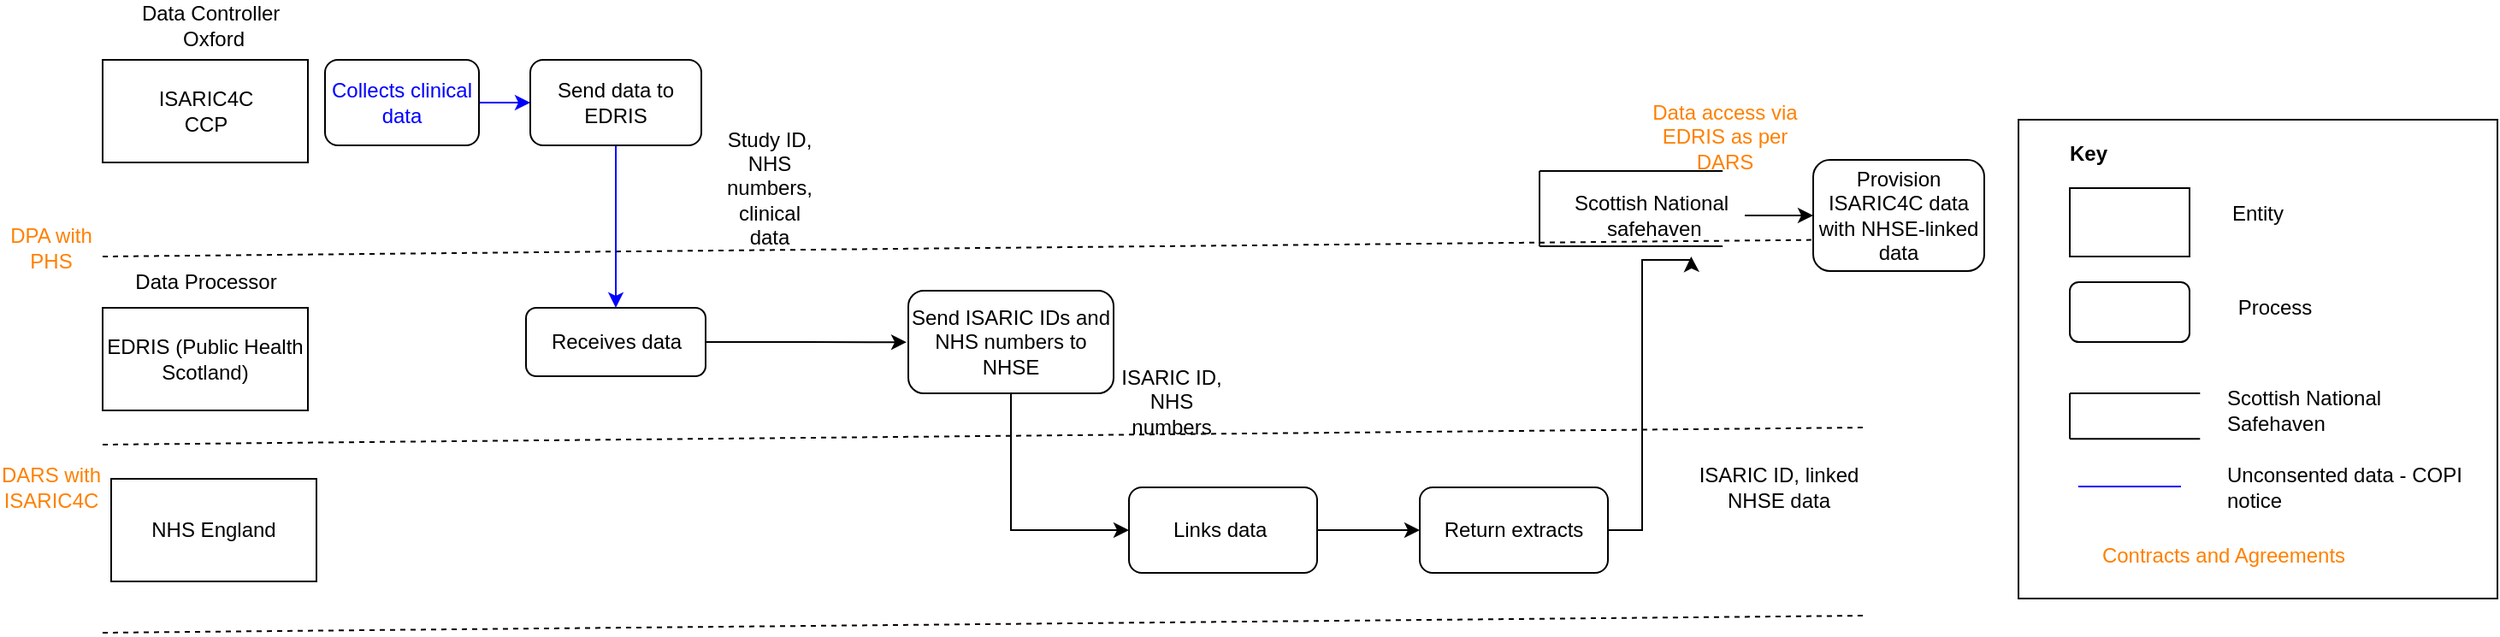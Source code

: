 <mxfile version="21.6.9" type="device">
  <diagram id="prtHgNgQTEPvFCAcTncT" name="Page-1">
    <mxGraphModel dx="794" dy="432" grid="1" gridSize="10" guides="1" tooltips="1" connect="1" arrows="1" fold="1" page="1" pageScale="1" pageWidth="827" pageHeight="1169" background="#ffffff" math="0" shadow="0">
      <root>
        <mxCell id="0" />
        <mxCell id="1" parent="0" />
        <mxCell id="5sq4bgUqjRFgzolprqc3-74" value="" style="endArrow=none;dashed=1;html=1;rounded=0;" parent="1" edge="1">
          <mxGeometry width="50" height="50" relative="1" as="geometry">
            <mxPoint x="80" y="200" as="sourcePoint" />
            <mxPoint x="1110" y="190" as="targetPoint" />
          </mxGeometry>
        </mxCell>
        <mxCell id="5sq4bgUqjRFgzolprqc3-4" value="" style="rounded=0;whiteSpace=wrap;html=1;" parent="1" vertex="1">
          <mxGeometry x="80" y="85" width="120" height="60" as="geometry" />
        </mxCell>
        <mxCell id="5sq4bgUqjRFgzolprqc3-99" value="" style="edgeStyle=orthogonalEdgeStyle;rounded=0;orthogonalLoop=1;jettySize=auto;html=1;strokeColor=#0000FF;" parent="1" source="5sq4bgUqjRFgzolprqc3-1" target="5sq4bgUqjRFgzolprqc3-89" edge="1">
          <mxGeometry relative="1" as="geometry" />
        </mxCell>
        <mxCell id="5sq4bgUqjRFgzolprqc3-1" value="Collects clinical data" style="rounded=1;whiteSpace=wrap;html=1;fontColor=#0000FF;" parent="1" vertex="1">
          <mxGeometry x="210" y="85" width="90" height="50" as="geometry" />
        </mxCell>
        <mxCell id="5sq4bgUqjRFgzolprqc3-2" value="ISARIC4C CCP" style="text;html=1;strokeColor=none;fillColor=none;align=center;verticalAlign=middle;whiteSpace=wrap;rounded=0;" parent="1" vertex="1">
          <mxGeometry x="102.5" y="97.5" width="75" height="35" as="geometry" />
        </mxCell>
        <mxCell id="5sq4bgUqjRFgzolprqc3-3" value="Data Controller&amp;nbsp; Oxford" style="text;html=1;strokeColor=none;fillColor=none;align=center;verticalAlign=middle;whiteSpace=wrap;rounded=0;" parent="1" vertex="1">
          <mxGeometry x="90" y="50" width="110" height="30" as="geometry" />
        </mxCell>
        <mxCell id="hTJWGszqOdJTXl-uLMS_-2" value="" style="edgeStyle=orthogonalEdgeStyle;rounded=0;orthogonalLoop=1;jettySize=auto;html=1;entryX=0;entryY=0.5;entryDx=0;entryDy=0;exitX=0.5;exitY=1;exitDx=0;exitDy=0;" parent="1" source="5sq4bgUqjRFgzolprqc3-19" target="5sq4bgUqjRFgzolprqc3-9" edge="1">
          <mxGeometry relative="1" as="geometry">
            <mxPoint x="600" y="470" as="targetPoint" />
          </mxGeometry>
        </mxCell>
        <mxCell id="5sq4bgUqjRFgzolprqc3-8" value="NHS England" style="rounded=0;whiteSpace=wrap;html=1;" parent="1" vertex="1">
          <mxGeometry x="85" y="330" width="120" height="60" as="geometry" />
        </mxCell>
        <mxCell id="5sq4bgUqjRFgzolprqc3-9" value="Links data&amp;nbsp;" style="rounded=1;whiteSpace=wrap;html=1;" parent="1" vertex="1">
          <mxGeometry x="680" y="335" width="110" height="50" as="geometry" />
        </mxCell>
        <mxCell id="5sq4bgUqjRFgzolprqc3-110" style="edgeStyle=orthogonalEdgeStyle;rounded=0;orthogonalLoop=1;jettySize=auto;html=1;entryX=0.715;entryY=1.1;entryDx=0;entryDy=0;entryPerimeter=0;" parent="1" source="5sq4bgUqjRFgzolprqc3-12" target="5sq4bgUqjRFgzolprqc3-57" edge="1">
          <mxGeometry relative="1" as="geometry">
            <Array as="points">
              <mxPoint x="980" y="360" />
              <mxPoint x="980" y="202" />
            </Array>
          </mxGeometry>
        </mxCell>
        <mxCell id="5sq4bgUqjRFgzolprqc3-12" value="Return extracts" style="rounded=1;whiteSpace=wrap;html=1;" parent="1" vertex="1">
          <mxGeometry x="850" y="335" width="110" height="50" as="geometry" />
        </mxCell>
        <mxCell id="5sq4bgUqjRFgzolprqc3-19" value="Send ISARIC IDs and NHS numbers to NHSE" style="rounded=1;whiteSpace=wrap;html=1;" parent="1" vertex="1">
          <mxGeometry x="551" y="220" width="120" height="60" as="geometry" />
        </mxCell>
        <mxCell id="5sq4bgUqjRFgzolprqc3-105" value="" style="edgeStyle=orthogonalEdgeStyle;rounded=0;orthogonalLoop=1;jettySize=auto;html=1;" parent="1" source="5sq4bgUqjRFgzolprqc3-26" edge="1">
          <mxGeometry relative="1" as="geometry">
            <mxPoint x="550" y="250.1" as="targetPoint" />
          </mxGeometry>
        </mxCell>
        <mxCell id="5sq4bgUqjRFgzolprqc3-26" value="Receives data" style="rounded=1;whiteSpace=wrap;html=1;" parent="1" vertex="1">
          <mxGeometry x="327.5" y="230" width="105" height="40" as="geometry" />
        </mxCell>
        <mxCell id="5sq4bgUqjRFgzolprqc3-36" value="" style="group" parent="1" vertex="1" connectable="0">
          <mxGeometry x="80" y="200" width="120" height="90" as="geometry" />
        </mxCell>
        <mxCell id="5sq4bgUqjRFgzolprqc3-24" value="EDRIS (Public Health Scotland)" style="rounded=0;whiteSpace=wrap;html=1;" parent="5sq4bgUqjRFgzolprqc3-36" vertex="1">
          <mxGeometry y="30" width="120" height="60" as="geometry" />
        </mxCell>
        <mxCell id="5sq4bgUqjRFgzolprqc3-25" value="Data Processor" style="text;html=1;align=center;verticalAlign=middle;resizable=0;points=[];autosize=1;strokeColor=none;fillColor=none;" parent="5sq4bgUqjRFgzolprqc3-36" vertex="1">
          <mxGeometry x="5" width="110" height="30" as="geometry" />
        </mxCell>
        <mxCell id="5sq4bgUqjRFgzolprqc3-52" value="&lt;font color=&quot;#ff8000&quot;&gt;DPA with PHS&lt;/font&gt;" style="text;html=1;strokeColor=none;fillColor=none;align=center;verticalAlign=middle;whiteSpace=wrap;rounded=0;" parent="1" vertex="1">
          <mxGeometry x="20" y="180" width="60" height="30" as="geometry" />
        </mxCell>
        <mxCell id="5sq4bgUqjRFgzolprqc3-53" value="&lt;font color=&quot;#ff8000&quot;&gt;DARS with ISARIC4C&lt;/font&gt;" style="text;html=1;strokeColor=none;fillColor=none;align=center;verticalAlign=middle;whiteSpace=wrap;rounded=0;" parent="1" vertex="1">
          <mxGeometry x="20" y="320" width="60" height="30" as="geometry" />
        </mxCell>
        <mxCell id="5sq4bgUqjRFgzolprqc3-58" value="" style="group" parent="1" vertex="1" connectable="0">
          <mxGeometry x="920" y="150" width="150" height="48.75" as="geometry" />
        </mxCell>
        <mxCell id="5sq4bgUqjRFgzolprqc3-54" value="" style="endArrow=none;html=1;rounded=0;" parent="5sq4bgUqjRFgzolprqc3-58" edge="1">
          <mxGeometry width="50" height="50" relative="1" as="geometry">
            <mxPoint as="sourcePoint" />
            <mxPoint x="107.038" as="targetPoint" />
          </mxGeometry>
        </mxCell>
        <mxCell id="5sq4bgUqjRFgzolprqc3-55" value="" style="endArrow=none;html=1;rounded=0;" parent="5sq4bgUqjRFgzolprqc3-58" edge="1">
          <mxGeometry width="50" height="50" relative="1" as="geometry">
            <mxPoint y="44.032" as="sourcePoint" />
            <mxPoint as="targetPoint" />
          </mxGeometry>
        </mxCell>
        <mxCell id="5sq4bgUqjRFgzolprqc3-56" value="" style="endArrow=none;html=1;rounded=0;" parent="5sq4bgUqjRFgzolprqc3-58" edge="1">
          <mxGeometry width="50" height="50" relative="1" as="geometry">
            <mxPoint y="44.032" as="sourcePoint" />
            <mxPoint x="107.038" y="44.032" as="targetPoint" />
          </mxGeometry>
        </mxCell>
        <mxCell id="5sq4bgUqjRFgzolprqc3-57" value="Scottish National&lt;br&gt;&amp;nbsp;safehaven" style="text;html=1;align=center;verticalAlign=middle;resizable=0;points=[];autosize=1;strokeColor=none;fillColor=none;" parent="5sq4bgUqjRFgzolprqc3-58" vertex="1">
          <mxGeometry x="10" y="6.008" width="110" height="40" as="geometry" />
        </mxCell>
        <mxCell id="5sq4bgUqjRFgzolprqc3-59" value="Provision ISARIC4C data with NHSE-linked data" style="rounded=1;whiteSpace=wrap;html=1;" parent="1" vertex="1">
          <mxGeometry x="1080" y="143.51" width="100" height="65" as="geometry" />
        </mxCell>
        <mxCell id="5sq4bgUqjRFgzolprqc3-60" value="&lt;font color=&quot;#ff8000&quot;&gt;Data access via EDRIS as per DARS&lt;/font&gt;" style="text;html=1;strokeColor=none;fillColor=none;align=center;verticalAlign=middle;whiteSpace=wrap;rounded=0;" parent="1" vertex="1">
          <mxGeometry x="977" y="115" width="103" height="30" as="geometry" />
        </mxCell>
        <mxCell id="5sq4bgUqjRFgzolprqc3-63" value="&lt;font&gt;Study ID, NHS numbers, clinical data&lt;/font&gt;" style="text;html=1;strokeColor=none;fillColor=none;align=center;verticalAlign=middle;whiteSpace=wrap;rounded=0;fontColor=#000000;" parent="1" vertex="1">
          <mxGeometry x="440" y="145" width="60" height="30" as="geometry" />
        </mxCell>
        <mxCell id="5sq4bgUqjRFgzolprqc3-68" value="" style="endArrow=classic;html=1;rounded=0;exitX=1;exitY=0.5;exitDx=0;exitDy=0;entryX=0;entryY=0.5;entryDx=0;entryDy=0;" parent="1" source="5sq4bgUqjRFgzolprqc3-9" target="5sq4bgUqjRFgzolprqc3-12" edge="1">
          <mxGeometry width="50" height="50" relative="1" as="geometry">
            <mxPoint x="550" y="290" as="sourcePoint" />
            <mxPoint x="600" y="240" as="targetPoint" />
          </mxGeometry>
        </mxCell>
        <mxCell id="5sq4bgUqjRFgzolprqc3-75" value="" style="endArrow=none;dashed=1;html=1;rounded=0;" parent="1" edge="1">
          <mxGeometry width="50" height="50" relative="1" as="geometry">
            <mxPoint x="80" y="310" as="sourcePoint" />
            <mxPoint x="1111" y="300" as="targetPoint" />
          </mxGeometry>
        </mxCell>
        <mxCell id="5sq4bgUqjRFgzolprqc3-76" value="" style="endArrow=none;dashed=1;html=1;rounded=0;" parent="1" edge="1">
          <mxGeometry width="50" height="50" relative="1" as="geometry">
            <mxPoint x="80" y="420" as="sourcePoint" />
            <mxPoint x="1111" y="410" as="targetPoint" />
          </mxGeometry>
        </mxCell>
        <mxCell id="5sq4bgUqjRFgzolprqc3-100" value="" style="edgeStyle=orthogonalEdgeStyle;rounded=0;orthogonalLoop=1;jettySize=auto;html=1;strokeColor=#0000FF;" parent="1" source="5sq4bgUqjRFgzolprqc3-89" target="5sq4bgUqjRFgzolprqc3-26" edge="1">
          <mxGeometry relative="1" as="geometry" />
        </mxCell>
        <mxCell id="5sq4bgUqjRFgzolprqc3-89" value="Send data to EDRIS" style="whiteSpace=wrap;html=1;rounded=1;" parent="1" vertex="1">
          <mxGeometry x="330" y="85" width="100" height="50" as="geometry" />
        </mxCell>
        <mxCell id="5sq4bgUqjRFgzolprqc3-111" value="" style="edgeStyle=orthogonalEdgeStyle;rounded=0;orthogonalLoop=1;jettySize=auto;html=1;" parent="1" source="5sq4bgUqjRFgzolprqc3-57" target="5sq4bgUqjRFgzolprqc3-59" edge="1">
          <mxGeometry relative="1" as="geometry" />
        </mxCell>
        <mxCell id="5sq4bgUqjRFgzolprqc3-123" value="&lt;font&gt;ISARIC ID, NHS numbers&lt;/font&gt;" style="text;html=1;strokeColor=none;fillColor=none;align=center;verticalAlign=middle;whiteSpace=wrap;rounded=0;fontColor=#000000;" parent="1" vertex="1">
          <mxGeometry x="670" y="270" width="70" height="30" as="geometry" />
        </mxCell>
        <mxCell id="5sq4bgUqjRFgzolprqc3-124" value="&lt;font&gt;ISARIC ID, linked NHSE data&lt;/font&gt;" style="text;html=1;strokeColor=none;fillColor=none;align=center;verticalAlign=middle;whiteSpace=wrap;rounded=0;fontColor=#000000;" parent="1" vertex="1">
          <mxGeometry x="1010" y="320" width="100" height="30" as="geometry" />
        </mxCell>
        <mxCell id="hTJWGszqOdJTXl-uLMS_-4" value="" style="group" parent="1" vertex="1" connectable="0">
          <mxGeometry x="1200" y="120" width="280" height="280" as="geometry" />
        </mxCell>
        <mxCell id="5sq4bgUqjRFgzolprqc3-77" value="" style="whiteSpace=wrap;html=1;aspect=fixed;" parent="hTJWGszqOdJTXl-uLMS_-4" vertex="1">
          <mxGeometry width="280" height="280" as="geometry" />
        </mxCell>
        <mxCell id="5sq4bgUqjRFgzolprqc3-78" value="&lt;b&gt;Key&lt;/b&gt;" style="text;html=1;strokeColor=none;fillColor=none;align=center;verticalAlign=middle;whiteSpace=wrap;rounded=0;" parent="hTJWGszqOdJTXl-uLMS_-4" vertex="1">
          <mxGeometry x="11" y="5" width="60" height="30" as="geometry" />
        </mxCell>
        <mxCell id="5sq4bgUqjRFgzolprqc3-79" value="" style="rounded=0;whiteSpace=wrap;html=1;" parent="hTJWGszqOdJTXl-uLMS_-4" vertex="1">
          <mxGeometry x="30" y="40" width="70" height="40" as="geometry" />
        </mxCell>
        <mxCell id="5sq4bgUqjRFgzolprqc3-80" value="" style="rounded=1;whiteSpace=wrap;html=1;" parent="hTJWGszqOdJTXl-uLMS_-4" vertex="1">
          <mxGeometry x="30" y="95" width="70" height="35" as="geometry" />
        </mxCell>
        <mxCell id="5sq4bgUqjRFgzolprqc3-81" value="" style="endArrow=none;html=1;rounded=0;fontColor=#0000FF;strokeColor=#0000FF;" parent="hTJWGszqOdJTXl-uLMS_-4" edge="1">
          <mxGeometry width="50" height="50" relative="1" as="geometry">
            <mxPoint x="35" y="214.5" as="sourcePoint" />
            <mxPoint x="95" y="214.5" as="targetPoint" />
          </mxGeometry>
        </mxCell>
        <mxCell id="5sq4bgUqjRFgzolprqc3-83" value="Contracts and Agreements" style="text;html=1;strokeColor=none;fillColor=none;align=center;verticalAlign=middle;whiteSpace=wrap;rounded=0;fontColor=#FF8000;" parent="hTJWGszqOdJTXl-uLMS_-4" vertex="1">
          <mxGeometry x="30" y="240" width="180" height="30" as="geometry" />
        </mxCell>
        <mxCell id="5sq4bgUqjRFgzolprqc3-84" value="" style="group" parent="hTJWGszqOdJTXl-uLMS_-4" vertex="1" connectable="0">
          <mxGeometry x="30" y="160" width="90" height="30" as="geometry" />
        </mxCell>
        <mxCell id="5sq4bgUqjRFgzolprqc3-85" value="" style="endArrow=none;html=1;rounded=0;" parent="5sq4bgUqjRFgzolprqc3-84" edge="1">
          <mxGeometry width="50" height="50" relative="1" as="geometry">
            <mxPoint as="sourcePoint" />
            <mxPoint x="76.154" as="targetPoint" />
          </mxGeometry>
        </mxCell>
        <mxCell id="5sq4bgUqjRFgzolprqc3-86" value="" style="endArrow=none;html=1;rounded=0;" parent="5sq4bgUqjRFgzolprqc3-84" edge="1">
          <mxGeometry width="50" height="50" relative="1" as="geometry">
            <mxPoint y="26.667" as="sourcePoint" />
            <mxPoint as="targetPoint" />
          </mxGeometry>
        </mxCell>
        <mxCell id="5sq4bgUqjRFgzolprqc3-87" value="" style="endArrow=none;html=1;rounded=0;" parent="5sq4bgUqjRFgzolprqc3-84" edge="1">
          <mxGeometry width="50" height="50" relative="1" as="geometry">
            <mxPoint y="26.667" as="sourcePoint" />
            <mxPoint x="76.154" y="26.667" as="targetPoint" />
          </mxGeometry>
        </mxCell>
        <mxCell id="5sq4bgUqjRFgzolprqc3-116" value="Entity" style="text;html=1;strokeColor=none;fillColor=none;align=center;verticalAlign=middle;whiteSpace=wrap;rounded=0;" parent="hTJWGszqOdJTXl-uLMS_-4" vertex="1">
          <mxGeometry x="110" y="40" width="60" height="30" as="geometry" />
        </mxCell>
        <mxCell id="5sq4bgUqjRFgzolprqc3-117" value="Process" style="text;html=1;strokeColor=none;fillColor=none;align=center;verticalAlign=middle;whiteSpace=wrap;rounded=0;" parent="hTJWGszqOdJTXl-uLMS_-4" vertex="1">
          <mxGeometry x="120" y="95" width="60" height="30" as="geometry" />
        </mxCell>
        <mxCell id="5sq4bgUqjRFgzolprqc3-118" value="Scottish National Safehaven" style="text;html=1;strokeColor=none;fillColor=none;align=left;verticalAlign=middle;whiteSpace=wrap;rounded=0;" parent="hTJWGszqOdJTXl-uLMS_-4" vertex="1">
          <mxGeometry x="120" y="155" width="100" height="30" as="geometry" />
        </mxCell>
        <mxCell id="5sq4bgUqjRFgzolprqc3-119" value="Unconsented data - COPI notice" style="text;html=1;strokeColor=none;fillColor=none;align=left;verticalAlign=middle;whiteSpace=wrap;rounded=0;" parent="hTJWGszqOdJTXl-uLMS_-4" vertex="1">
          <mxGeometry x="120" y="200" width="160" height="30" as="geometry" />
        </mxCell>
      </root>
    </mxGraphModel>
  </diagram>
</mxfile>
